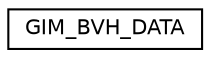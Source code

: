 digraph "Graphical Class Hierarchy"
{
  edge [fontname="Helvetica",fontsize="10",labelfontname="Helvetica",labelfontsize="10"];
  node [fontname="Helvetica",fontsize="10",shape=record];
  rankdir="LR";
  Node1 [label="GIM_BVH_DATA",height=0.2,width=0.4,color="black", fillcolor="white", style="filled",URL="$struct_g_i_m___b_v_h___d_a_t_a.html",tooltip="GIM_BVH_DATA is an internal GIMPACT collision structure to contain axis aligned bounding box..."];
}
